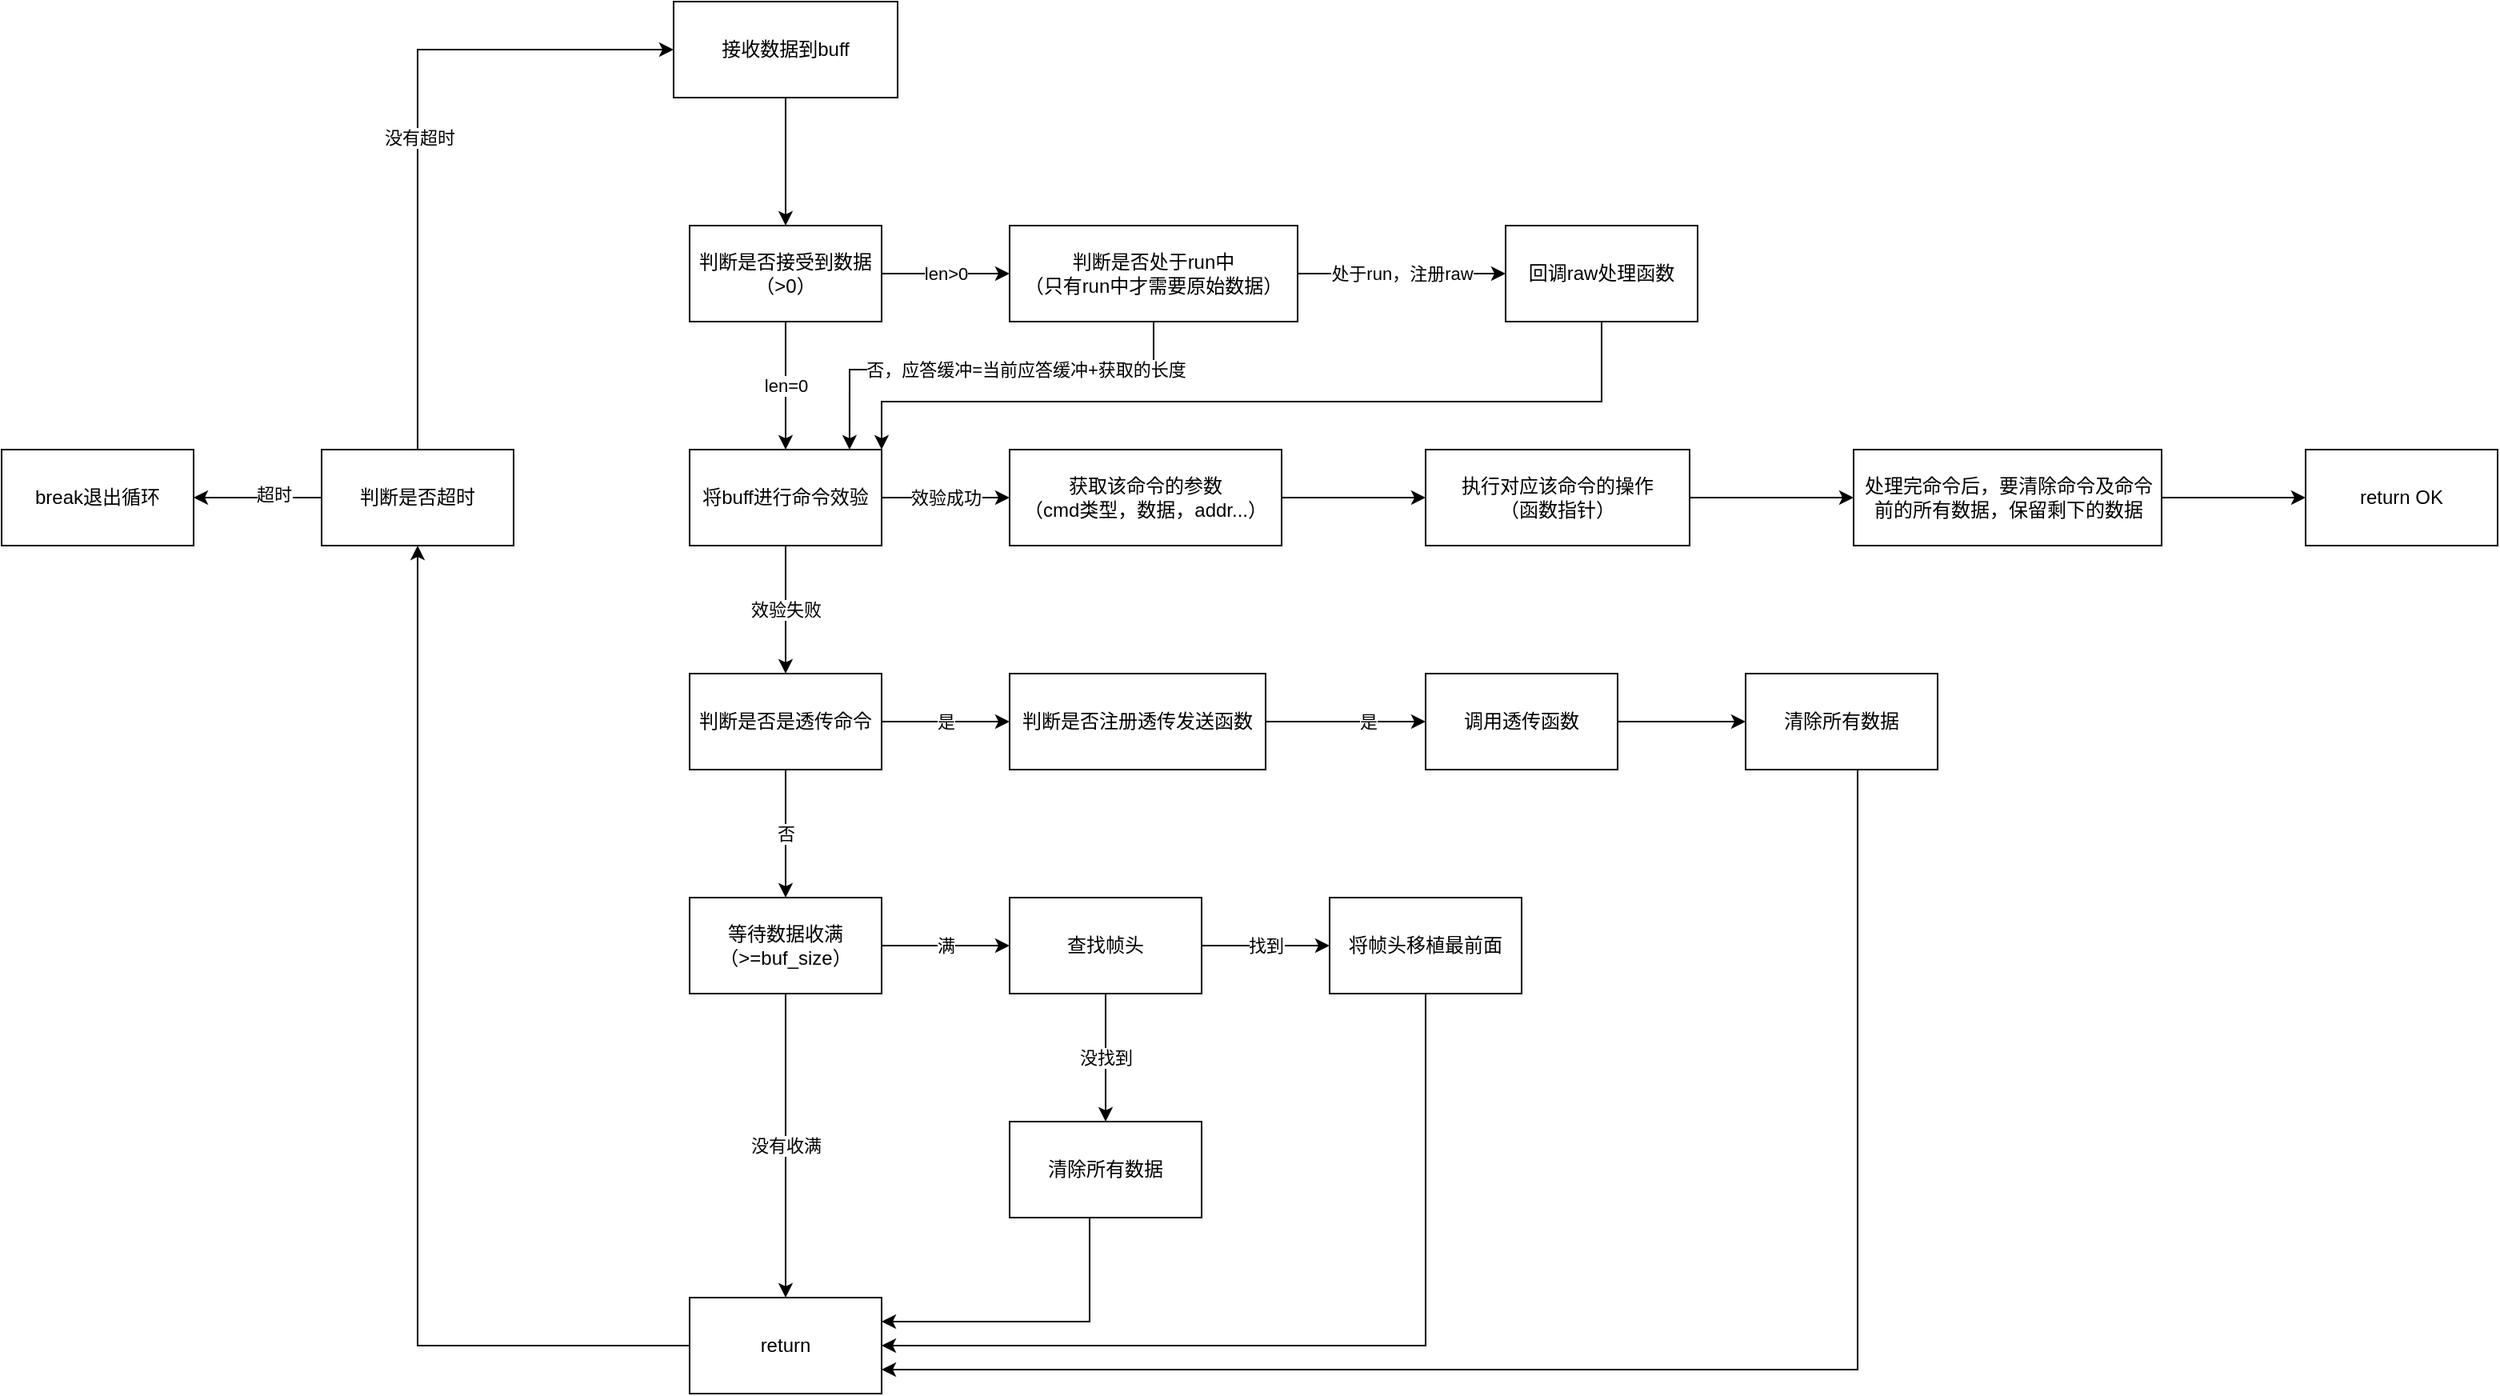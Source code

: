 <mxfile version="20.2.3" type="device"><diagram id="SyZ3SjXqXRAHJfS8s1oO" name="第 1 页"><mxGraphModel dx="2105" dy="649" grid="1" gridSize="10" guides="1" tooltips="1" connect="1" arrows="1" fold="1" page="1" pageScale="1" pageWidth="827" pageHeight="1169" math="0" shadow="0"><root><mxCell id="0"/><mxCell id="1" parent="0"/><mxCell id="xo9HtlV90ZCOZsOGozPd-3" value="" style="edgeStyle=orthogonalEdgeStyle;rounded=0;orthogonalLoop=1;jettySize=auto;html=1;" edge="1" parent="1" source="xo9HtlV90ZCOZsOGozPd-1" target="xo9HtlV90ZCOZsOGozPd-2"><mxGeometry relative="1" as="geometry"/></mxCell><mxCell id="xo9HtlV90ZCOZsOGozPd-1" value="接收数据到buff" style="rounded=0;whiteSpace=wrap;html=1;" vertex="1" parent="1"><mxGeometry x="300" y="60" width="140" height="60" as="geometry"/></mxCell><mxCell id="xo9HtlV90ZCOZsOGozPd-5" value="len=0" style="edgeStyle=orthogonalEdgeStyle;rounded=0;orthogonalLoop=1;jettySize=auto;html=1;" edge="1" parent="1" source="xo9HtlV90ZCOZsOGozPd-2" target="xo9HtlV90ZCOZsOGozPd-4"><mxGeometry relative="1" as="geometry"/></mxCell><mxCell id="xo9HtlV90ZCOZsOGozPd-11" value="len&amp;gt;0" style="edgeStyle=orthogonalEdgeStyle;rounded=0;orthogonalLoop=1;jettySize=auto;html=1;" edge="1" parent="1" source="xo9HtlV90ZCOZsOGozPd-2" target="xo9HtlV90ZCOZsOGozPd-10"><mxGeometry relative="1" as="geometry"/></mxCell><mxCell id="xo9HtlV90ZCOZsOGozPd-2" value="判断是否接受到数据&lt;br&gt;（&amp;gt;0）" style="whiteSpace=wrap;html=1;rounded=0;" vertex="1" parent="1"><mxGeometry x="310" y="200" width="120" height="60" as="geometry"/></mxCell><mxCell id="xo9HtlV90ZCOZsOGozPd-7" value="效验失败" style="edgeStyle=orthogonalEdgeStyle;rounded=0;orthogonalLoop=1;jettySize=auto;html=1;" edge="1" parent="1" source="xo9HtlV90ZCOZsOGozPd-4" target="xo9HtlV90ZCOZsOGozPd-6"><mxGeometry relative="1" as="geometry"/></mxCell><mxCell id="xo9HtlV90ZCOZsOGozPd-9" value="效验成功" style="edgeStyle=orthogonalEdgeStyle;rounded=0;orthogonalLoop=1;jettySize=auto;html=1;" edge="1" parent="1" source="xo9HtlV90ZCOZsOGozPd-4" target="xo9HtlV90ZCOZsOGozPd-8"><mxGeometry relative="1" as="geometry"/></mxCell><mxCell id="xo9HtlV90ZCOZsOGozPd-4" value="将buff进行命令效验" style="whiteSpace=wrap;html=1;rounded=0;" vertex="1" parent="1"><mxGeometry x="310" y="340" width="120" height="60" as="geometry"/></mxCell><mxCell id="xo9HtlV90ZCOZsOGozPd-21" value="否" style="edgeStyle=orthogonalEdgeStyle;rounded=0;orthogonalLoop=1;jettySize=auto;html=1;" edge="1" parent="1" source="xo9HtlV90ZCOZsOGozPd-6" target="xo9HtlV90ZCOZsOGozPd-20"><mxGeometry relative="1" as="geometry"/></mxCell><mxCell id="xo9HtlV90ZCOZsOGozPd-23" value="是" style="edgeStyle=orthogonalEdgeStyle;rounded=0;orthogonalLoop=1;jettySize=auto;html=1;" edge="1" parent="1" source="xo9HtlV90ZCOZsOGozPd-6" target="xo9HtlV90ZCOZsOGozPd-22"><mxGeometry relative="1" as="geometry"/></mxCell><mxCell id="xo9HtlV90ZCOZsOGozPd-6" value="判断是否是透传命令" style="whiteSpace=wrap;html=1;rounded=0;" vertex="1" parent="1"><mxGeometry x="310" y="480" width="120" height="60" as="geometry"/></mxCell><mxCell id="xo9HtlV90ZCOZsOGozPd-37" value="" style="edgeStyle=orthogonalEdgeStyle;rounded=0;orthogonalLoop=1;jettySize=auto;html=1;" edge="1" parent="1" source="xo9HtlV90ZCOZsOGozPd-8" target="xo9HtlV90ZCOZsOGozPd-36"><mxGeometry relative="1" as="geometry"/></mxCell><mxCell id="xo9HtlV90ZCOZsOGozPd-8" value="获取该命令的参数&lt;br&gt;（cmd类型，数据，addr...）" style="whiteSpace=wrap;html=1;rounded=0;" vertex="1" parent="1"><mxGeometry x="510" y="340" width="170" height="60" as="geometry"/></mxCell><mxCell id="xo9HtlV90ZCOZsOGozPd-16" value="处于run，注册raw" style="edgeStyle=orthogonalEdgeStyle;rounded=0;orthogonalLoop=1;jettySize=auto;html=1;" edge="1" parent="1" source="xo9HtlV90ZCOZsOGozPd-10" target="xo9HtlV90ZCOZsOGozPd-12"><mxGeometry relative="1" as="geometry"/></mxCell><mxCell id="xo9HtlV90ZCOZsOGozPd-18" value="否，应答缓冲=当前应答缓冲+获取的长度" style="edgeStyle=orthogonalEdgeStyle;rounded=0;orthogonalLoop=1;jettySize=auto;html=1;entryX=0.833;entryY=0;entryDx=0;entryDy=0;entryPerimeter=0;" edge="1" parent="1" source="xo9HtlV90ZCOZsOGozPd-10" target="xo9HtlV90ZCOZsOGozPd-4"><mxGeometry x="-0.185" relative="1" as="geometry"><Array as="points"><mxPoint x="600" y="290"/><mxPoint x="410" y="290"/></Array><mxPoint as="offset"/></mxGeometry></mxCell><mxCell id="xo9HtlV90ZCOZsOGozPd-10" value="判断是否处于run中&lt;br&gt;（只有run中才需要原始数据）" style="whiteSpace=wrap;html=1;rounded=0;" vertex="1" parent="1"><mxGeometry x="510" y="200" width="180" height="60" as="geometry"/></mxCell><mxCell id="xo9HtlV90ZCOZsOGozPd-57" style="edgeStyle=orthogonalEdgeStyle;rounded=0;orthogonalLoop=1;jettySize=auto;html=1;entryX=1;entryY=0;entryDx=0;entryDy=0;" edge="1" parent="1" source="xo9HtlV90ZCOZsOGozPd-12" target="xo9HtlV90ZCOZsOGozPd-4"><mxGeometry relative="1" as="geometry"><Array as="points"><mxPoint x="880" y="310"/><mxPoint x="430" y="310"/></Array></mxGeometry></mxCell><mxCell id="xo9HtlV90ZCOZsOGozPd-12" value="回调raw处理函数" style="whiteSpace=wrap;html=1;rounded=0;" vertex="1" parent="1"><mxGeometry x="820" y="200" width="120" height="60" as="geometry"/></mxCell><mxCell id="xo9HtlV90ZCOZsOGozPd-25" value="满" style="edgeStyle=orthogonalEdgeStyle;rounded=0;orthogonalLoop=1;jettySize=auto;html=1;" edge="1" parent="1" source="xo9HtlV90ZCOZsOGozPd-20" target="xo9HtlV90ZCOZsOGozPd-24"><mxGeometry relative="1" as="geometry"/></mxCell><mxCell id="xo9HtlV90ZCOZsOGozPd-27" value="没有收满" style="edgeStyle=orthogonalEdgeStyle;rounded=0;orthogonalLoop=1;jettySize=auto;html=1;" edge="1" parent="1" source="xo9HtlV90ZCOZsOGozPd-20" target="xo9HtlV90ZCOZsOGozPd-26"><mxGeometry relative="1" as="geometry"/></mxCell><mxCell id="xo9HtlV90ZCOZsOGozPd-20" value="等待数据收满（&amp;gt;=buf_size）" style="whiteSpace=wrap;html=1;rounded=0;" vertex="1" parent="1"><mxGeometry x="310" y="620" width="120" height="60" as="geometry"/></mxCell><mxCell id="xo9HtlV90ZCOZsOGozPd-43" value="" style="edgeStyle=orthogonalEdgeStyle;rounded=0;orthogonalLoop=1;jettySize=auto;html=1;" edge="1" parent="1" source="xo9HtlV90ZCOZsOGozPd-22" target="xo9HtlV90ZCOZsOGozPd-42"><mxGeometry relative="1" as="geometry"/></mxCell><mxCell id="xo9HtlV90ZCOZsOGozPd-44" value="是" style="edgeLabel;html=1;align=center;verticalAlign=middle;resizable=0;points=[];" vertex="1" connectable="0" parent="xo9HtlV90ZCOZsOGozPd-43"><mxGeometry x="0.284" relative="1" as="geometry"><mxPoint as="offset"/></mxGeometry></mxCell><mxCell id="xo9HtlV90ZCOZsOGozPd-22" value="判断是否注册透传发送函数" style="whiteSpace=wrap;html=1;rounded=0;" vertex="1" parent="1"><mxGeometry x="510" y="480" width="160" height="60" as="geometry"/></mxCell><mxCell id="xo9HtlV90ZCOZsOGozPd-49" value="找到" style="edgeStyle=orthogonalEdgeStyle;rounded=0;orthogonalLoop=1;jettySize=auto;html=1;" edge="1" parent="1" source="xo9HtlV90ZCOZsOGozPd-24" target="xo9HtlV90ZCOZsOGozPd-48"><mxGeometry relative="1" as="geometry"/></mxCell><mxCell id="xo9HtlV90ZCOZsOGozPd-51" value="没找到" style="edgeStyle=orthogonalEdgeStyle;rounded=0;orthogonalLoop=1;jettySize=auto;html=1;" edge="1" parent="1" source="xo9HtlV90ZCOZsOGozPd-24" target="xo9HtlV90ZCOZsOGozPd-50"><mxGeometry relative="1" as="geometry"/></mxCell><mxCell id="xo9HtlV90ZCOZsOGozPd-24" value="查找帧头" style="whiteSpace=wrap;html=1;rounded=0;" vertex="1" parent="1"><mxGeometry x="510" y="620" width="120" height="60" as="geometry"/></mxCell><mxCell id="xo9HtlV90ZCOZsOGozPd-28" style="edgeStyle=orthogonalEdgeStyle;rounded=0;orthogonalLoop=1;jettySize=auto;html=1;entryX=0.5;entryY=1;entryDx=0;entryDy=0;" edge="1" parent="1" source="xo9HtlV90ZCOZsOGozPd-26" target="xo9HtlV90ZCOZsOGozPd-29"><mxGeometry relative="1" as="geometry"><mxPoint x="120" y="416.8" as="targetPoint"/></mxGeometry></mxCell><mxCell id="xo9HtlV90ZCOZsOGozPd-26" value="return" style="whiteSpace=wrap;html=1;rounded=0;" vertex="1" parent="1"><mxGeometry x="310" y="870" width="120" height="60" as="geometry"/></mxCell><mxCell id="xo9HtlV90ZCOZsOGozPd-31" style="edgeStyle=orthogonalEdgeStyle;rounded=0;orthogonalLoop=1;jettySize=auto;html=1;entryX=0;entryY=0.5;entryDx=0;entryDy=0;" edge="1" parent="1" source="xo9HtlV90ZCOZsOGozPd-29" target="xo9HtlV90ZCOZsOGozPd-1"><mxGeometry relative="1" as="geometry"><Array as="points"><mxPoint x="140" y="90"/></Array></mxGeometry></mxCell><mxCell id="xo9HtlV90ZCOZsOGozPd-32" value="没有超时" style="edgeLabel;html=1;align=center;verticalAlign=middle;resizable=0;points=[];" vertex="1" connectable="0" parent="xo9HtlV90ZCOZsOGozPd-31"><mxGeometry x="-0.049" y="-1" relative="1" as="geometry"><mxPoint as="offset"/></mxGeometry></mxCell><mxCell id="xo9HtlV90ZCOZsOGozPd-34" value="" style="edgeStyle=orthogonalEdgeStyle;rounded=0;orthogonalLoop=1;jettySize=auto;html=1;" edge="1" parent="1" source="xo9HtlV90ZCOZsOGozPd-29" target="xo9HtlV90ZCOZsOGozPd-33"><mxGeometry relative="1" as="geometry"/></mxCell><mxCell id="xo9HtlV90ZCOZsOGozPd-35" value="超时" style="edgeLabel;html=1;align=center;verticalAlign=middle;resizable=0;points=[];" vertex="1" connectable="0" parent="xo9HtlV90ZCOZsOGozPd-34"><mxGeometry x="-0.235" y="-2" relative="1" as="geometry"><mxPoint as="offset"/></mxGeometry></mxCell><mxCell id="xo9HtlV90ZCOZsOGozPd-29" value="判断是否超时" style="rounded=0;whiteSpace=wrap;html=1;" vertex="1" parent="1"><mxGeometry x="80" y="340" width="120" height="60" as="geometry"/></mxCell><mxCell id="xo9HtlV90ZCOZsOGozPd-33" value="break退出循环" style="whiteSpace=wrap;html=1;rounded=0;" vertex="1" parent="1"><mxGeometry x="-120" y="340" width="120" height="60" as="geometry"/></mxCell><mxCell id="xo9HtlV90ZCOZsOGozPd-39" value="" style="edgeStyle=orthogonalEdgeStyle;rounded=0;orthogonalLoop=1;jettySize=auto;html=1;" edge="1" parent="1" source="xo9HtlV90ZCOZsOGozPd-36" target="xo9HtlV90ZCOZsOGozPd-38"><mxGeometry relative="1" as="geometry"/></mxCell><mxCell id="xo9HtlV90ZCOZsOGozPd-36" value="执行对应该命令的操作&lt;br&gt;（函数指针）" style="whiteSpace=wrap;html=1;rounded=0;" vertex="1" parent="1"><mxGeometry x="770" y="340" width="165" height="60" as="geometry"/></mxCell><mxCell id="xo9HtlV90ZCOZsOGozPd-41" value="" style="edgeStyle=orthogonalEdgeStyle;rounded=0;orthogonalLoop=1;jettySize=auto;html=1;" edge="1" parent="1" source="xo9HtlV90ZCOZsOGozPd-38" target="xo9HtlV90ZCOZsOGozPd-40"><mxGeometry relative="1" as="geometry"/></mxCell><mxCell id="xo9HtlV90ZCOZsOGozPd-38" value="处理完命令后，要清除命令及命令前的所有数据，保留剩下的数据" style="whiteSpace=wrap;html=1;rounded=0;" vertex="1" parent="1"><mxGeometry x="1037.5" y="340" width="192.5" height="60" as="geometry"/></mxCell><mxCell id="xo9HtlV90ZCOZsOGozPd-40" value="return OK" style="whiteSpace=wrap;html=1;rounded=0;" vertex="1" parent="1"><mxGeometry x="1320" y="340" width="120" height="60" as="geometry"/></mxCell><mxCell id="xo9HtlV90ZCOZsOGozPd-46" value="" style="edgeStyle=orthogonalEdgeStyle;rounded=0;orthogonalLoop=1;jettySize=auto;html=1;" edge="1" parent="1" source="xo9HtlV90ZCOZsOGozPd-42" target="xo9HtlV90ZCOZsOGozPd-45"><mxGeometry relative="1" as="geometry"/></mxCell><mxCell id="xo9HtlV90ZCOZsOGozPd-42" value="调用透传函数" style="whiteSpace=wrap;html=1;rounded=0;" vertex="1" parent="1"><mxGeometry x="770" y="480" width="120" height="60" as="geometry"/></mxCell><mxCell id="xo9HtlV90ZCOZsOGozPd-56" style="edgeStyle=orthogonalEdgeStyle;rounded=0;orthogonalLoop=1;jettySize=auto;html=1;entryX=1;entryY=0.75;entryDx=0;entryDy=0;" edge="1" parent="1" source="xo9HtlV90ZCOZsOGozPd-45" target="xo9HtlV90ZCOZsOGozPd-26"><mxGeometry relative="1" as="geometry"><Array as="points"><mxPoint x="1040" y="915"/></Array></mxGeometry></mxCell><mxCell id="xo9HtlV90ZCOZsOGozPd-45" value="清除所有数据" style="whiteSpace=wrap;html=1;rounded=0;" vertex="1" parent="1"><mxGeometry x="970" y="480" width="120" height="60" as="geometry"/></mxCell><mxCell id="xo9HtlV90ZCOZsOGozPd-55" style="edgeStyle=orthogonalEdgeStyle;rounded=0;orthogonalLoop=1;jettySize=auto;html=1;entryX=1;entryY=0.5;entryDx=0;entryDy=0;" edge="1" parent="1" source="xo9HtlV90ZCOZsOGozPd-48" target="xo9HtlV90ZCOZsOGozPd-26"><mxGeometry relative="1" as="geometry"><Array as="points"><mxPoint x="770" y="900"/></Array></mxGeometry></mxCell><mxCell id="xo9HtlV90ZCOZsOGozPd-48" value="将帧头移植最前面" style="whiteSpace=wrap;html=1;rounded=0;" vertex="1" parent="1"><mxGeometry x="710" y="620" width="120" height="60" as="geometry"/></mxCell><mxCell id="xo9HtlV90ZCOZsOGozPd-54" style="edgeStyle=orthogonalEdgeStyle;rounded=0;orthogonalLoop=1;jettySize=auto;html=1;entryX=1;entryY=0.25;entryDx=0;entryDy=0;" edge="1" parent="1" source="xo9HtlV90ZCOZsOGozPd-50" target="xo9HtlV90ZCOZsOGozPd-26"><mxGeometry relative="1" as="geometry"><Array as="points"><mxPoint x="560" y="885"/></Array></mxGeometry></mxCell><mxCell id="xo9HtlV90ZCOZsOGozPd-50" value="清除所有数据" style="whiteSpace=wrap;html=1;rounded=0;" vertex="1" parent="1"><mxGeometry x="510" y="760" width="120" height="60" as="geometry"/></mxCell></root></mxGraphModel></diagram></mxfile>